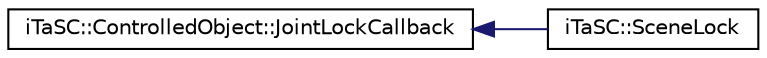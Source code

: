 digraph G
{
  edge [fontname="Helvetica",fontsize="10",labelfontname="Helvetica",labelfontsize="10"];
  node [fontname="Helvetica",fontsize="10",shape=record];
  rankdir=LR;
  Node1 [label="iTaSC::ControlledObject::JointLockCallback",height=0.2,width=0.4,color="black", fillcolor="white", style="filled",URL="$df/d53/classiTaSC_1_1ControlledObject_1_1JointLockCallback.html"];
  Node1 -> Node2 [dir=back,color="midnightblue",fontsize="10",style="solid",fontname="Helvetica"];
  Node2 [label="iTaSC::SceneLock",height=0.2,width=0.4,color="black", fillcolor="white", style="filled",URL="$d7/da2/classiTaSC_1_1SceneLock.html"];
}
